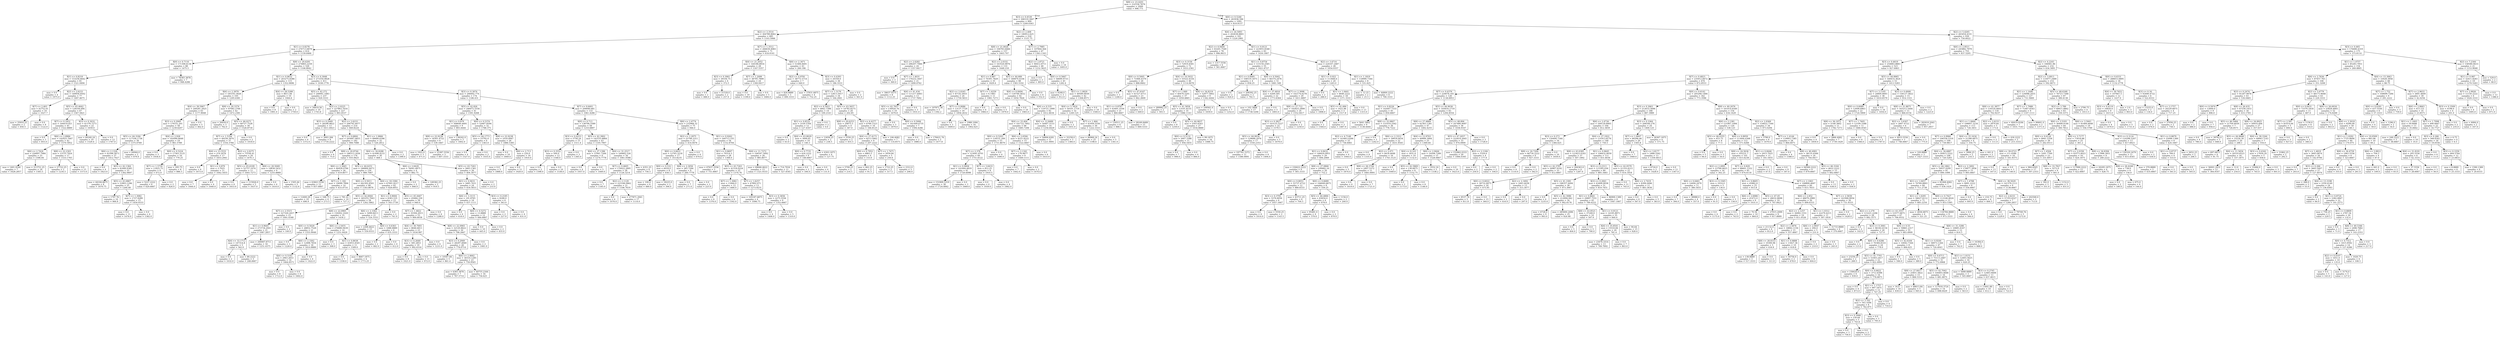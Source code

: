 digraph Tree {
node [shape=box] ;
0 [label="X[8] <= 23.4201\nmse = 332558.7876\nsamples = 2000\nvalue = 996.771"] ;
1 [label="X[3] <= 0.4539\nmse = 308319.3067\nsamples = 909\nvalue = 1209.0363"] ;
0 -> 1 [labeldistance=2.5, labelangle=45, headlabel="True"] ;
2 [label="X[2] <= 3.3514\nmse = 304789.8062\nsamples = 685\nvalue = 1103.5066"] ;
1 -> 2 ;
3 [label="X[1] <= 0.8278\nmse = 276713.6878\nsamples = 614\nvalue = 1159.6466"] ;
2 -> 3 ;
4 [label="X[0] <= 0.7116\nmse = 171308.6136\nsamples = 88\nvalue = 1475.5"] ;
3 -> 4 ;
5 [label="X[1] <= 0.8218\nmse = 153256.6642\nsamples = 81\nvalue = 1521.0494"] ;
4 -> 5 ;
6 [label="mse = 0.0\nsamples = 4\nvalue = 1975.0"] ;
5 -> 6 ;
7 [label="X[2] <= 2.6233\nmse = 149956.9502\nsamples = 77\nvalue = 1497.4675"] ;
5 -> 7 ;
8 [label="X[7] <= 2.403\nmse = 42752.01\nsamples = 10\nvalue = 1027.7"] ;
7 -> 8 ;
9 [label="mse = 35910.25\nsamples = 2\nvalue = 650.5"] ;
8 -> 9 ;
10 [label="mse = 0.0\nsamples = 8\nvalue = 1122.0"] ;
8 -> 10 ;
11 [label="X[5] <= 45.4642\nmse = 128104.094\nsamples = 67\nvalue = 1567.5821"] ;
7 -> 11 ;
12 [label="X[7] <= 0.1852\nmse = 164419.921\nsamples = 45\nvalue = 1522.8889"] ;
11 -> 12 ;
13 [label="mse = 0.0\nsamples = 3\nvalue = 855.0"] ;
12 -> 13 ;
14 [label="X[6] <= 2.8984\nmse = 142025.7647\nsamples = 42\nvalue = 1570.5952"] ;
12 -> 14 ;
15 [label="X[6] <= 2.7424\nmse = 226697.7984\nsamples = 25\nvalue = 1596.04"] ;
14 -> 15 ;
16 [label="mse = 1401.9184\nsamples = 7\nvalue = 1628.2857"] ;
15 -> 16 ;
17 [label="mse = 313751.25\nsamples = 18\nvalue = 1583.5"] ;
15 -> 17 ;
18 [label="X[8] <= 22.2303\nmse = 15155.7924\nsamples = 17\nvalue = 1533.1765"] ;
14 -> 18 ;
19 [label="mse = 27722.25\nsamples = 2\nvalue = 1234.5"] ;
18 -> 19 ;
20 [label="mse = 0.0\nsamples = 15\nvalue = 1573.0"] ;
18 -> 20 ;
21 [label="X[3] <= 0.3032\nmse = 41378.7273\nsamples = 22\nvalue = 1659.0"] ;
11 -> 21 ;
22 [label="mse = 60240.24\nsamples = 10\nvalue = 1529.4"] ;
21 -> 22 ;
23 [label="mse = 0.0\nsamples = 12\nvalue = 1767.0"] ;
21 -> 23 ;
24 [label="mse = 78383.3878\nsamples = 7\nvalue = 948.4286"] ;
4 -> 24 ;
25 [label="X[8] <= 20.6291\nmse = 274865.2259\nsamples = 526\nvalue = 1106.8042"] ;
3 -> 25 ;
26 [label="X[1] <= 0.9632\nmse = 203275.8386\nsamples = 115\nvalue = 1352.0696"] ;
25 -> 26 ;
27 [label="X[6] <= 2.3979\nmse = 185193.3928\nsamples = 105\nvalue = 1295.6381"] ;
26 -> 27 ;
28 [label="X[4] <= 39.5967\nmse = 209281.2925\nsamples = 63\nvalue = 1177.9048"] ;
27 -> 28 ;
29 [label="X[3] <= 0.2949\nmse = 179331.201\nsamples = 58\nvalue = 1239.6207"] ;
28 -> 29 ;
30 [label="X[5] <= 44.3184\nmse = 117104.1736\nsamples = 39\nvalue = 1375.0769"] ;
29 -> 30 ;
31 [label="X[6] <= 2.1326\nmse = 93398.5873\nsamples = 37\nvalue = 1412.7027"] ;
30 -> 31 ;
32 [label="mse = 0.0\nsamples = 4\nvalue = 1823.0"] ;
31 -> 32 ;
33 [label="X[5] <= 42.1364\nmse = 81840.9385\nsamples = 33\nvalue = 1362.9697"] ;
31 -> 33 ;
34 [label="mse = 44104.6875\nsamples = 8\nvalue = 1670.75"] ;
33 -> 34 ;
35 [label="X[5] <= 43.0867\nmse = 53903.1296\nsamples = 25\nvalue = 1264.48"] ;
33 -> 35 ;
36 [label="mse = 1797.76\nsamples = 10\nvalue = 984.8"] ;
35 -> 36 ;
37 [label="X[7] <= 1.3082\nmse = 1727.9289\nsamples = 15\nvalue = 1450.9333"] ;
35 -> 37 ;
38 [label="mse = 0.0\nsamples = 11\nvalue = 1476.0"] ;
37 -> 38 ;
39 [label="mse = 0.0\nsamples = 4\nvalue = 1382.0"] ;
37 -> 39 ;
40 [label="mse = 44944.0\nsamples = 2\nvalue = 679.0"] ;
30 -> 40 ;
41 [label="X[4] <= 2.928\nmse = 192090.6648\nsamples = 19\nvalue = 961.5789"] ;
29 -> 41 ;
42 [label="mse = 0.0\nsamples = 3\nvalue = 1934.0"] ;
41 -> 42 ;
43 [label="X[0] <= 0.5224\nmse = 17563.3125\nsamples = 16\nvalue = 779.25"] ;
41 -> 43 ;
44 [label="X[7] <= 1.5759\nmse = 11825.75\nsamples = 8\nvalue = 672.0"] ;
43 -> 44 ;
45 [label="mse = 5227.2222\nsamples = 6\nvalue = 620.6667"] ;
44 -> 45 ;
46 [label="mse = 0.0\nsamples = 2\nvalue = 826.0"] ;
44 -> 46 ;
47 [label="mse = 295.75\nsamples = 8\nvalue = 886.5"] ;
43 -> 47 ;
48 [label="mse = 0.0\nsamples = 5\nvalue = 462.0"] ;
28 -> 48 ;
49 [label="X[8] <= 20.3374\nmse = 97082.2766\nsamples = 42\nvalue = 1472.2381"] ;
27 -> 49 ;
50 [label="mse = 26450.0\nsamples = 3\nvalue = 762.0"] ;
49 -> 50 ;
51 [label="X[5] <= 46.0271\nmse = 60727.7528\nsamples = 39\nvalue = 1526.8718"] ;
49 -> 51 ;
52 [label="X[7] <= 1.5356\nmse = 49256.3974\nsamples = 37\nvalue = 1554.3784"] ;
51 -> 52 ;
53 [label="X[4] <= 23.5531\nmse = 214.2076\nsamples = 17\nvalue = 1653.2941"] ;
52 -> 53 ;
54 [label="mse = 0.0\nsamples = 6\nvalue = 1673.0"] ;
53 -> 54 ;
55 [label="X[1] <= 0.879\nmse = 3.7025\nsamples = 11\nvalue = 1642.5455"] ;
53 -> 55 ;
56 [label="mse = 0.0\nsamples = 7\nvalue = 1644.0"] ;
55 -> 56 ;
57 [label="mse = 0.0\nsamples = 4\nvalue = 1640.0"] ;
55 -> 57 ;
58 [label="X[2] <= 2.0275\nmse = 75556.41\nsamples = 20\nvalue = 1470.3"] ;
52 -> 58 ;
59 [label="X[5] <= 45.6109\nmse = 52757.1074\nsamples = 11\nvalue = 1645.7273"] ;
58 -> 59 ;
60 [label="mse = 0.0\nsamples = 6\nvalue = 1653.0"] ;
59 -> 60 ;
61 [label="mse = 115926.0\nsamples = 5\nvalue = 1637.0"] ;
59 -> 61 ;
62 [label="X[8] <= 20.5049\nmse = 19836.5432\nsamples = 9\nvalue = 1255.8889"] ;
58 -> 62 ;
63 [label="mse = 0.0\nsamples = 4\nvalue = 1410.0"] ;
62 -> 63 ;
64 [label="mse = 1505.44\nsamples = 5\nvalue = 1132.6"] ;
62 -> 64 ;
65 [label="mse = 0.0\nsamples = 2\nvalue = 1018.0"] ;
51 -> 65 ;
66 [label="X[4] <= 28.5288\nmse = 8611.84\nsamples = 10\nvalue = 1944.6"] ;
26 -> 66 ;
67 [label="mse = 0.0\nsamples = 8\nvalue = 1991.0"] ;
66 -> 67 ;
68 [label="mse = 0.0\nsamples = 2\nvalue = 1759.0"] ;
66 -> 68 ;
69 [label="X[3] <= 0.3048\nmse = 273354.9928\nsamples = 411\nvalue = 1038.1776"] ;
25 -> 69 ;
70 [label="X[5] <= 42.272\nmse = 248941.1083\nsamples = 237\nvalue = 929.3333"] ;
69 -> 70 ;
71 [label="mse = 34819.56\nsamples = 10\nvalue = 1743.8"] ;
70 -> 71 ;
72 [label="X[2] <= 2.0225\nmse = 227863.7016\nsamples = 227\nvalue = 893.4537"] ;
70 -> 72 ;
73 [label="X[3] <= 0.2949\nmse = 28298.9822\nsamples = 13\nvalue = 1611.6923"] ;
72 -> 73 ;
74 [label="mse = 0.0\nsamples = 4\nvalue = 1372.0"] ;
73 -> 74 ;
75 [label="mse = 3993.284\nsamples = 9\nvalue = 1718.2222"] ;
73 -> 75 ;
76 [label="X[2] <= 2.6233\nmse = 206745.4077\nsamples = 214\nvalue = 849.8224"] ;
72 -> 76 ;
77 [label="X[7] <= 0.6804\nmse = 205687.0855\nsamples = 182\nvalue = 906.7088"] ;
76 -> 77 ;
78 [label="mse = 0.0\nsamples = 6\nvalue = 75.0"] ;
77 -> 78 ;
79 [label="X[8] <= 20.8744\nmse = 188313.1836\nsamples = 176\nvalue = 935.0625"] ;
77 -> 79 ;
80 [label="X[6] <= 2.3065\nmse = 80428.0784\nsamples = 26\nvalue = 619.8077"] ;
79 -> 80 ;
81 [label="mse = 63843.5556\nsamples = 12\nvalue = 837.6667"] ;
80 -> 81 ;
82 [label="X[7] <= 1.182\nmse = 19090.7806\nsamples = 14\nvalue = 433.0714"] ;
80 -> 82 ;
83 [label="mse = 12400.29\nsamples = 10\nvalue = 496.9"] ;
82 -> 83 ;
84 [label="mse = 168.75\nsamples = 4\nvalue = 273.5"] ;
82 -> 84 ;
85 [label="X[5] <= 44.6251\nmse = 186800.4473\nsamples = 150\nvalue = 989.7067"] ;
79 -> 85 ;
86 [label="X[0] <= 0.5011\nmse = 262302.8501\nsamples = 68\nvalue = 1183.8676"] ;
85 -> 86 ;
87 [label="mse = 781.41\nsamples = 10\nvalue = 727.3"] ;
86 -> 87 ;
88 [label="X[5] <= 42.6944\nmse = 265255.7943\nsamples = 58\nvalue = 1262.5862"] ;
86 -> 88 ;
89 [label="X[7] <= 2.5515\nmse = 327320.2457\nsamples = 23\nvalue = 1001.4348"] ;
88 -> 89 ;
90 [label="X[1] <= 0.9645\nmse = 273734.2041\nsamples = 21\nvalue = 1087.2857"] ;
89 -> 90 ;
91 [label="X[4] <= 33.1713\nmse = 147314.8\nsamples = 5\nvalue = 562.0"] ;
90 -> 91 ;
92 [label="mse = 0.0\nsamples = 2\nvalue = 1032.0"] ;
91 -> 92 ;
93 [label="mse = 80.2222\nsamples = 3\nvalue = 248.6667"] ;
91 -> 93 ;
94 [label="mse = 200067.8711\nsamples = 16\nvalue = 1251.4375"] ;
90 -> 94 ;
95 [label="mse = 0.0\nsamples = 2\nvalue = 100.0"] ;
89 -> 95 ;
96 [label="X[8] <= 22.0965\nmse = 150202.1029\nsamples = 35\nvalue = 1434.2"] ;
88 -> 96 ;
97 [label="X[0] <= 0.5029\nmse = 28852.7528\nsamples = 21\nvalue = 1555.9048"] ;
96 -> 97 ;
98 [label="mse = 0.0\nsamples = 3\nvalue = 1226.0"] ;
97 -> 98 ;
99 [label="X[6] <= 2.3362\nmse = 12498.7654\nsamples = 18\nvalue = 1610.8889"] ;
97 -> 99 ;
100 [label="X[0] <= 0.5183\nmse = 2963.2653\nsamples = 14\nvalue = 1664.8571"] ;
99 -> 100 ;
101 [label="mse = 0.0\nsamples = 8\nvalue = 1712.0"] ;
100 -> 101 ;
102 [label="mse = 0.0\nsamples = 6\nvalue = 1602.0"] ;
100 -> 102 ;
103 [label="mse = 0.0\nsamples = 4\nvalue = 1422.0"] ;
99 -> 103 ;
104 [label="X[6] <= 2.5455\nmse = 276680.9439\nsamples = 14\nvalue = 1251.6429"] ;
96 -> 104 ;
105 [label="mse = 0.0\nsamples = 3\nvalue = 308.0"] ;
104 -> 105 ;
106 [label="X[1] <= 0.8638\nmse = 43053.4545\nsamples = 11\nvalue = 1509.0"] ;
104 -> 106 ;
107 [label="mse = 0.0\nsamples = 7\nvalue = 1358.0"] ;
106 -> 107 ;
108 [label="mse = 8667.1875\nsamples = 4\nvalue = 1773.25"] ;
106 -> 108 ;
109 [label="X[4] <= 18.3384\nmse = 67001.8217\nsamples = 82\nvalue = 828.6951"] ;
85 -> 109 ;
110 [label="X[1] <= 0.9004\nmse = 8383.535\nsamples = 23\nvalue = 543.1739"] ;
109 -> 110 ;
111 [label="X[6] <= 2.3362\nmse = 5099.8413\nsamples = 21\nvalue = 524.3333"] ;
110 -> 111 ;
112 [label="mse = 2268.4622\nsamples = 15\nvalue = 559.9333"] ;
111 -> 112 ;
113 [label="X[0] <= 0.6363\nmse = 1088.8889\nsamples = 6\nvalue = 435.3333"] ;
111 -> 113 ;
114 [label="mse = 0.0\nsamples = 2\nvalue = 482.0"] ;
113 -> 114 ;
115 [label="mse = 0.0\nsamples = 4\nvalue = 412.0"] ;
113 -> 115 ;
116 [label="mse = 0.0\nsamples = 2\nvalue = 741.0"] ;
110 -> 116 ;
117 [label="X[5] <= 45.4467\nmse = 45684.339\nsamples = 59\nvalue = 940.0"] ;
109 -> 117 ;
118 [label="X[7] <= 1.4822\nmse = 35594.2015\nsamples = 53\nvalue = 900.6038"] ;
117 -> 118 ;
119 [label="X[4] <= 30.7693\nmse = 8646.6011\nsamples = 23\nvalue = 1034.087"] ;
118 -> 119 ;
120 [label="X[3] <= 0.2649\nmse = 585.2853\nsamples = 19\nvalue = 992.6316"] ;
119 -> 120 ;
121 [label="mse = 0.0\nsamples = 8\nvalue = 1021.0"] ;
120 -> 121 ;
122 [label="mse = 0.0\nsamples = 11\nvalue = 972.0"] ;
120 -> 122 ;
123 [label="mse = 0.0\nsamples = 4\nvalue = 1231.0"] ;
119 -> 123 ;
124 [label="X[8] <= 22.0965\nmse = 32120.8622\nsamples = 30\nvalue = 798.2667"] ;
118 -> 124 ;
125 [label="X[3] <= 0.2949\nmse = 28297.4949\nsamples = 28\nvalue = 778.0714"] ;
124 -> 125 ;
126 [label="mse = 10567.84\nsamples = 5\nvalue = 861.4"] ;
125 -> 126 ;
127 [label="X[6] <= 2.4662\nmse = 30314.1285\nsamples = 23\nvalue = 759.9565"] ;
125 -> 127 ;
128 [label="mse = 6365.3878\nsamples = 7\nvalue = 767.5714"] ;
127 -> 128 ;
129 [label="mse = 40755.2344\nsamples = 16\nvalue = 756.625"] ;
127 -> 129 ;
130 [label="mse = 0.0\nsamples = 2\nvalue = 1081.0"] ;
124 -> 130 ;
131 [label="mse = 0.0\nsamples = 6\nvalue = 1288.0"] ;
117 -> 131 ;
132 [label="X[1] <= 1.0866\nmse = 89680.6396\nsamples = 32\nvalue = 526.2812"] ;
76 -> 132 ;
133 [label="X[4] <= 34.8288\nmse = 41498.4233\nsamples = 30\nvalue = 468.1"] ;
132 -> 133 ;
134 [label="X[6] <= 2.6429\nmse = 76041.6875\nsamples = 4\nvalue = 882.75"] ;
133 -> 134 ;
135 [label="mse = 0.0\nsamples = 2\nvalue = 846.0"] ;
134 -> 135 ;
136 [label="mse = 149382.25\nsamples = 2\nvalue = 919.5"] ;
134 -> 136 ;
137 [label="X[5] <= 43.7263\nmse = 5663.1361\nsamples = 26\nvalue = 404.3077"] ;
133 -> 137 ;
138 [label="X[1] <= 0.9431\nmse = 3485.7431\nsamples = 24\nvalue = 418.5833"] ;
137 -> 138 ;
139 [label="X[6] <= 3.3115\nmse = 191.8765\nsamples = 18\nvalue = 437.1111"] ;
138 -> 139 ;
140 [label="mse = 0.0\nsamples = 6\nvalue = 418.0"] ;
139 -> 140 ;
141 [label="X[0] <= 0.5272\nmse = 13.8889\nsamples = 12\nvalue = 446.6667"] ;
139 -> 141 ;
142 [label="mse = 0.0\nsamples = 10\nvalue = 445.0"] ;
141 -> 142 ;
143 [label="mse = 0.0\nsamples = 2\nvalue = 455.0"] ;
141 -> 143 ;
144 [label="X[3] <= 0.2185\nmse = 9248.0\nsamples = 6\nvalue = 363.0"] ;
138 -> 144 ;
145 [label="mse = 0.0\nsamples = 2\nvalue = 227.0"] ;
144 -> 145 ;
146 [label="mse = 0.0\nsamples = 4\nvalue = 431.0"] ;
144 -> 146 ;
147 [label="mse = 0.0\nsamples = 2\nvalue = 233.0"] ;
137 -> 147 ;
148 [label="mse = 0.0\nsamples = 2\nvalue = 1399.0"] ;
132 -> 148 ;
149 [label="X[3] <= 0.3074\nmse = 268492.774\nsamples = 174\nvalue = 1186.431"] ;
69 -> 149 ;
150 [label="X[5] <= 42.826\nmse = 246072.5556\nsamples = 41\nvalue = 1591.9268"] ;
149 -> 150 ;
151 [label="X[1] <= 0.879\nmse = 308640.4691\nsamples = 9\nvalue = 893.4444"] ;
150 -> 151 ;
152 [label="X[8] <= 22.9238\nmse = 18301.4722\nsamples = 6\nvalue = 539.1667"] ;
151 -> 152 ;
153 [label="mse = 1922.0\nsamples = 3\nvalue = 471.0"] ;
152 -> 153 ;
154 [label="mse = 25387.5556\nsamples = 3\nvalue = 607.3333"] ;
152 -> 154 ;
155 [label="mse = 136242.0\nsamples = 3\nvalue = 1602.0"] ;
151 -> 155 ;
156 [label="X[0] <= 0.5374\nmse = 52667.8594\nsamples = 32\nvalue = 1788.375"] ;
150 -> 156 ;
157 [label="X[5] <= 44.1773\nmse = 53792.0\nsamples = 6\nvalue = 1363.0"] ;
156 -> 157 ;
158 [label="mse = 0.0\nsamples = 4\nvalue = 1527.0"] ;
157 -> 158 ;
159 [label="mse = 0.0\nsamples = 2\nvalue = 1035.0"] ;
157 -> 159 ;
160 [label="X[8] <= 22.9238\nmse = 1016.0947\nsamples = 26\nvalue = 1886.5385"] ;
156 -> 160 ;
161 [label="mse = 0.0\nsamples = 10\nvalue = 1849.0"] ;
160 -> 161 ;
162 [label="X[6] <= 2.713\nmse = 220.0\nsamples = 16\nvalue = 1910.0"] ;
160 -> 162 ;
163 [label="mse = 0.0\nsamples = 5\nvalue = 1888.0"] ;
162 -> 163 ;
164 [label="mse = 0.0\nsamples = 11\nvalue = 1920.0"] ;
162 -> 164 ;
165 [label="X[7] <= 0.6401\nmse = 209090.681\nsamples = 133\nvalue = 1061.4286"] ;
149 -> 165 ;
166 [label="X[0] <= 0.713\nmse = 138706.5589\nsamples = 58\nvalue = 1210.6897"] ;
165 -> 166 ;
167 [label="X[3] <= 0.4253\nmse = 5758.24\nsamples = 15\nvalue = 1511.4"] ;
166 -> 167 ;
168 [label="X[3] <= 0.3552\nmse = 500.0\nsamples = 12\nvalue = 1548.0"] ;
167 -> 168 ;
169 [label="mse = 0.0\nsamples = 2\nvalue = 1598.0"] ;
168 -> 169 ;
170 [label="mse = 0.0\nsamples = 10\nvalue = 1538.0"] ;
168 -> 170 ;
171 [label="mse = 0.0\nsamples = 3\nvalue = 1365.0"] ;
167 -> 171 ;
172 [label="X[5] <= 42.3902\nmse = 142535.8864\nsamples = 43\nvalue = 1105.7907"] ;
166 -> 172 ;
173 [label="X[4] <= 27.1396\nmse = 37941.7284\nsamples = 9\nvalue = 1274.7778"] ;
172 -> 173 ;
174 [label="mse = 0.0\nsamples = 4\nvalue = 1057.0"] ;
173 -> 174 ;
175 [label="mse = 0.0\nsamples = 5\nvalue = 1449.0"] ;
173 -> 175 ;
176 [label="X[4] <= 31.2517\nmse = 160662.526\nsamples = 34\nvalue = 1061.0588"] ;
172 -> 176 ;
177 [label="X[7] <= 0.4605\nmse = 170022.2895\nsamples = 28\nvalue = 1126.3214"] ;
176 -> 177 ;
178 [label="mse = 0.0\nsamples = 7\nvalue = 1185.0"] ;
177 -> 178 ;
179 [label="X[2] <= 2.1129\nmse = 225166.0862\nsamples = 21\nvalue = 1106.7619"] ;
177 -> 179 ;
180 [label="mse = 0.0\nsamples = 4\nvalue = 1076.0"] ;
179 -> 180 ;
181 [label="mse = 277871.2941\nsamples = 17\nvalue = 1114.0"] ;
179 -> 181 ;
182 [label="mse = 4351.25\nsamples = 6\nvalue = 756.5"] ;
176 -> 182 ;
183 [label="X[6] <= 2.4774\nmse = 232968.32\nsamples = 75\nvalue = 946.0"] ;
165 -> 183 ;
184 [label="X[2] <= 2.2975\nmse = 25748.3311\nsamples = 21\nvalue = 414.0476"] ;
183 -> 184 ;
185 [label="X[0] <= 0.6651\nmse = 12765.3218\nsamples = 17\nvalue = 353.8235"] ;
184 -> 185 ;
186 [label="X[0] <= 0.532\nmse = 6018.0\nsamples = 8\nvalue = 458.5"] ;
185 -> 186 ;
187 [label="mse = 100.0\nsamples = 6\nvalue = 480.0"] ;
186 -> 187 ;
188 [label="mse = 18225.0\nsamples = 2\nvalue = 394.0"] ;
186 -> 188 ;
189 [label="X[6] <= 2.3056\nmse = 365.7284\nsamples = 9\nvalue = 260.7778"] ;
185 -> 189 ;
190 [label="mse = 0.0\nsamples = 7\nvalue = 271.0"] ;
189 -> 190 ;
191 [label="mse = 0.0\nsamples = 2\nvalue = 225.0"] ;
189 -> 191 ;
192 [label="mse = 0.0\nsamples = 4\nvalue = 670.0"] ;
184 -> 192 ;
193 [label="X[1] <= 0.9262\nmse = 160713.335\nsamples = 54\nvalue = 1152.8704"] ;
183 -> 193 ;
194 [label="X[1] <= 0.8697\nmse = 79314.5\nsamples = 28\nvalue = 1308.0"] ;
193 -> 194 ;
195 [label="mse = 47637.5556\nsamples = 3\nvalue = 751.6667"] ;
194 -> 195 ;
196 [label="X[5] <= 43.7263\nmse = 41518.0224\nsamples = 25\nvalue = 1374.76"] ;
194 -> 196 ;
197 [label="X[7] <= 1.3082\nmse = 11664.0\nsamples = 12\nvalue = 1484.0"] ;
196 -> 197 ;
198 [label="mse = 0.0\nsamples = 6\nvalue = 1376.0"] ;
197 -> 198 ;
199 [label="mse = 0.0\nsamples = 6\nvalue = 1592.0"] ;
197 -> 199 ;
200 [label="X[7] <= 1.6257\nmse = 47892.071\nsamples = 13\nvalue = 1273.9231"] ;
196 -> 200 ;
201 [label="mse = 105187.6875\nsamples = 4\nvalue = 1096.75"] ;
200 -> 201 ;
202 [label="X[3] <= 0.3656\nmse = 2275.5556\nsamples = 9\nvalue = 1352.6667"] ;
200 -> 202 ;
203 [label="mse = 0.0\nsamples = 4\nvalue = 1406.0"] ;
202 -> 203 ;
204 [label="mse = 0.0\nsamples = 5\nvalue = 1310.0"] ;
202 -> 204 ;
205 [label="X[4] <= 11.7272\nmse = 194547.3092\nsamples = 26\nvalue = 985.8077"] ;
193 -> 205 ;
206 [label="mse = 69646.4622\nsamples = 15\nvalue = 1321.9333"] ;
205 -> 206 ;
207 [label="mse = 714.7934\nsamples = 11\nvalue = 527.4545"] ;
205 -> 207 ;
208 [label="X[7] <= 1.3512\nmse = 284630.4083\nsamples = 71\nvalue = 618.0141"] ;
2 -> 208 ;
209 [label="X[4] <= 21.2052\nmse = 144186.8916\nsamples = 28\nvalue = 1167.5357"] ;
208 -> 209 ;
210 [label="X[3] <= 0.3061\nmse = 39104.75\nsamples = 4\nvalue = 372.5"] ;
209 -> 210 ;
211 [label="mse = 0.0\nsamples = 2\nvalue = 488.0"] ;
210 -> 211 ;
212 [label="mse = 51529.0\nsamples = 2\nvalue = 257.0"] ;
210 -> 212 ;
213 [label="X[7] <= 1.2099\nmse = 38795.7899\nsamples = 24\nvalue = 1300.0417"] ;
209 -> 213 ;
214 [label="mse = 0.0\nsamples = 19\nvalue = 1199.0"] ;
213 -> 214 ;
215 [label="mse = 0.0\nsamples = 5\nvalue = 1684.0"] ;
213 -> 215 ;
216 [label="X[6] <= 2.3471\nmse = 51406.8491\nsamples = 43\nvalue = 260.186"] ;
208 -> 216 ;
217 [label="X[2] <= 4.9781\nmse = 38772.5714\nsamples = 7\nvalue = 640.0"] ;
216 -> 217 ;
218 [label="mse = 826.8889\nsamples = 3\nvalue = 490.3333"] ;
217 -> 218 ;
219 [label="mse = 37831.6875\nsamples = 4\nvalue = 752.25"] ;
217 -> 219 ;
220 [label="X[3] <= 0.4393\nmse = 20359.0\nsamples = 36\nvalue = 186.3333"] ;
216 -> 220 ;
221 [label="X[7] <= 1.5176\nmse = 12813.5017\nsamples = 34\nvalue = 164.2941"] ;
220 -> 221 ;
222 [label="X[2] <= 6.5921\nmse = 4842.7398\nsamples = 14\nvalue = 109.2143"] ;
221 -> 222 ;
223 [label="X[1] <= 0.8532\nmse = 3330.5764\nsamples = 12\nvalue = 127.4167"] ;
222 -> 223 ;
224 [label="mse = 0.0\nsamples = 2\nvalue = 63.0"] ;
223 -> 224 ;
225 [label="X[4] <= 43.8029\nmse = 3000.81\nsamples = 10\nvalue = 140.3"] ;
223 -> 225 ;
226 [label="X[0] <= 0.7735\nmse = 624.2222\nsamples = 6\nvalue = 148.6667"] ;
225 -> 226 ;
227 [label="mse = 0.0\nsamples = 2\nvalue = 184.0"] ;
226 -> 227 ;
228 [label="mse = 0.0\nsamples = 4\nvalue = 131.0"] ;
226 -> 228 ;
229 [label="mse = 6303.1875\nsamples = 4\nvalue = 127.75"] ;
225 -> 229 ;
230 [label="mse = 0.0\nsamples = 2\nvalue = 0.0"] ;
222 -> 230 ;
231 [label="X[5] <= 43.5657\nmse = 14782.8275\nsamples = 20\nvalue = 202.85"] ;
221 -> 231 ;
232 [label="X[8] <= 20.6253\nmse = 20875.5\nsamples = 4\nvalue = 347.0"] ;
231 -> 232 ;
233 [label="mse = 12656.25\nsamples = 2\nvalue = 238.5"] ;
232 -> 233 ;
234 [label="mse = 5550.25\nsamples = 2\nvalue = 455.5"] ;
232 -> 234 ;
235 [label="X[2] <= 6.4277\nmse = 6766.1523\nsamples = 16\nvalue = 166.8125"] ;
231 -> 235 ;
236 [label="X[4] <= 27.4173\nmse = 8213.5062\nsamples = 9\nvalue = 207.2222"] ;
235 -> 236 ;
237 [label="X[0] <= 0.7952\nmse = 6863.5\nsamples = 4\nvalue = 153.0"] ;
236 -> 237 ;
238 [label="mse = 5700.25\nsamples = 2\nvalue = 214.5"] ;
237 -> 238 ;
239 [label="mse = 462.25\nsamples = 2\nvalue = 91.5"] ;
237 -> 239 ;
240 [label="X[7] <= 1.7471\nmse = 5059.84\nsamples = 5\nvalue = 250.6"] ;
236 -> 240 ;
241 [label="mse = 1722.25\nsamples = 2\nvalue = 317.5"] ;
240 -> 241 ;
242 [label="mse = 2312.0\nsamples = 3\nvalue = 206.0"] ;
240 -> 242 ;
243 [label="mse = 106.4082\nsamples = 7\nvalue = 114.8571"] ;
235 -> 243 ;
244 [label="mse = 0.0\nsamples = 2\nvalue = 561.0"] ;
220 -> 244 ;
245 [label="X[2] <= 2.408\nmse = 180912.625\nsamples = 224\nvalue = 1531.75"] ;
1 -> 245 ;
246 [label="X[8] <= 21.0026\nmse = 194783.6466\nsamples = 157\nvalue = 1603.707"] ;
245 -> 246 ;
247 [label="X[2] <= 2.0282\nmse = 296207.7066\nsamples = 24\nvalue = 1357.0417"] ;
246 -> 247 ;
248 [label="mse = 0.0\nsamples = 3\nvalue = 360.0"] ;
247 -> 248 ;
249 [label="X[7] <= 1.4031\nmse = 176222.3447\nsamples = 21\nvalue = 1499.4762"] ;
247 -> 249 ;
250 [label="mse = 39637.9375\nsamples = 8\nvalue = 1112.25"] ;
249 -> 250 ;
251 [label="X[4] <= 41.434\nmse = 111217.4083\nsamples = 13\nvalue = 1737.7692"] ;
249 -> 251 ;
252 [label="X[5] <= 42.7657\nmse = 130020.76\nsamples = 10\nvalue = 1679.8"] ;
251 -> 252 ;
253 [label="mse = 0.0\nsamples = 3\nvalue = 1879.0"] ;
252 -> 253 ;
254 [label="X[0] <= 0.5006\nmse = 161449.6735\nsamples = 7\nvalue = 1594.4286"] ;
252 -> 254 ;
255 [label="mse = 0.0\nsamples = 2\nvalue = 1886.0"] ;
254 -> 255 ;
256 [label="mse = 178421.76\nsamples = 5\nvalue = 1477.8"] ;
254 -> 256 ;
257 [label="mse = 0.0\nsamples = 3\nvalue = 1931.0"] ;
251 -> 257 ;
258 [label="X[2] <= 2.0332\nmse = 163520.9976\nsamples = 133\nvalue = 1648.218"] ;
246 -> 258 ;
259 [label="X[1] <= 0.887\nmse = 70391.7829\nsamples = 35\nvalue = 1829.4"] ;
258 -> 259 ;
260 [label="X[2] <= 2.0245\nmse = 87142.4931\nsamples = 24\nvalue = 1759.5833"] ;
259 -> 260 ;
261 [label="mse = 197871.36\nsamples = 5\nvalue = 1392.2"] ;
260 -> 261 ;
262 [label="X[7] <= 0.9086\nmse = 13137.7729\nsamples = 19\nvalue = 1856.2632"] ;
260 -> 262 ;
263 [label="mse = 0.0\nsamples = 3\nvalue = 1609.0"] ;
262 -> 263 ;
264 [label="mse = 1988.1094\nsamples = 16\nvalue = 1902.625"] ;
262 -> 264 ;
265 [label="X[7] <= 1.6259\nmse = 6.1983\nsamples = 11\nvalue = 1981.7273"] ;
259 -> 265 ;
266 [label="mse = 0.0\nsamples = 6\nvalue = 1984.0"] ;
265 -> 266 ;
267 [label="mse = 0.0\nsamples = 5\nvalue = 1979.0"] ;
265 -> 267 ;
268 [label="X[5] <= 44.689\nmse = 180870.4336\nsamples = 98\nvalue = 1583.5102"] ;
258 -> 268 ;
269 [label="X[4] <= 6.8494\nmse = 118748.5832\nsamples = 92\nvalue = 1650.7826"] ;
268 -> 269 ;
270 [label="mse = 0.0\nsamples = 10\nvalue = 1965.0"] ;
269 -> 270 ;
271 [label="X[0] <= 0.535\nmse = 119721.1999\nsamples = 82\nvalue = 1612.4634"] ;
269 -> 271 ;
272 [label="X[4] <= 33.404\nmse = 101722.7602\nsamples = 68\nvalue = 1685.7206"] ;
271 -> 272 ;
273 [label="X[0] <= 0.5203\nmse = 118531.209\nsamples = 53\nvalue = 1731.8679"] ;
272 -> 273 ;
274 [label="X[7] <= 2.378\nmse = 123041.8701\nsamples = 49\nvalue = 1751.6122"] ;
273 -> 274 ;
275 [label="X[1] <= 0.9004\nmse = 141004.4819\nsamples = 41\nvalue = 1720.6098"] ;
274 -> 275 ;
276 [label="mse = 151909.5319\nsamples = 38\nvalue = 1724.6842"] ;
275 -> 276 ;
277 [label="mse = 0.0\nsamples = 3\nvalue = 1669.0"] ;
275 -> 277 ;
278 [label="X[7] <= 3.6433\nmse = 812.25\nsamples = 8\nvalue = 1910.5"] ;
274 -> 278 ;
279 [label="mse = 0.0\nsamples = 4\nvalue = 1939.0"] ;
278 -> 279 ;
280 [label="mse = 0.0\nsamples = 4\nvalue = 1882.0"] ;
278 -> 280 ;
281 [label="mse = 0.0\nsamples = 4\nvalue = 1490.0"] ;
273 -> 281 ;
282 [label="X[6] <= 2.6594\nmse = 8221.8222\nsamples = 15\nvalue = 1522.6667"] ;
272 -> 282 ;
283 [label="X[7] <= 2.1341\nmse = 176.9877\nsamples = 9\nvalue = 1449.1111"] ;
282 -> 283 ;
284 [label="mse = 0.0\nsamples = 7\nvalue = 1442.0"] ;
283 -> 284 ;
285 [label="mse = 0.0\nsamples = 2\nvalue = 1474.0"] ;
283 -> 285 ;
286 [label="mse = 0.0\nsamples = 6\nvalue = 1633.0"] ;
282 -> 286 ;
287 [label="X[4] <= 12.8489\nmse = 54467.5153\nsamples = 14\nvalue = 1256.6429"] ;
271 -> 287 ;
288 [label="mse = 54894.6281\nsamples = 11\nvalue = 1221.9091"] ;
287 -> 288 ;
289 [label="mse = 32258.0\nsamples = 3\nvalue = 1384.0"] ;
287 -> 289 ;
290 [label="mse = 0.0\nsamples = 6\nvalue = 552.0"] ;
268 -> 290 ;
291 [label="X[7] <= 2.7985\nmse = 107844.564\nsamples = 67\nvalue = 1363.1343"] ;
245 -> 291 ;
292 [label="X[2] <= 2.8721\nmse = 90412.8711\nsamples = 48\nvalue = 1232.5625"] ;
291 -> 292 ;
293 [label="mse = 0.0\nsamples = 3\nvalue = 485.0"] ;
292 -> 293 ;
294 [label="X[0] <= 0.5667\nmse = 56699.9733\nsamples = 45\nvalue = 1282.4"] ;
292 -> 294 ;
295 [label="mse = 9248.0\nsamples = 3\nvalue = 912.0"] ;
294 -> 295 ;
296 [label="X[1] <= 1.0829\nmse = 49589.6939\nsamples = 42\nvalue = 1308.8571"] ;
294 -> 296 ;
297 [label="X[4] <= 5.7824\nmse = 50101.1719\nsamples = 32\nvalue = 1249.125"] ;
296 -> 297 ;
298 [label="mse = 0.0\nsamples = 2\nvalue = 1651.0"] ;
297 -> 298 ;
299 [label="X[7] <= 1.464\nmse = 41956.5556\nsamples = 30\nvalue = 1222.3333"] ;
297 -> 299 ;
300 [label="mse = 46968.24\nsamples = 25\nvalue = 1198.6"] ;
299 -> 300 ;
301 [label="mse = 0.0\nsamples = 5\nvalue = 1341.0"] ;
299 -> 301 ;
302 [label="mse = 0.0\nsamples = 10\nvalue = 1500.0"] ;
296 -> 302 ;
303 [label="mse = 0.0\nsamples = 19\nvalue = 1693.0"] ;
291 -> 303 ;
304 [label="X[0] <= 0.5246\nmse = 283936.596\nsamples = 1091\nvalue = 819.9157"] ;
0 -> 304 [labeldistance=2.5, labelangle=-45, headlabel="False"] ;
305 [label="X[4] <= 24.5093\nmse = 202638.8801\nsamples = 161\nvalue = 1220.2981"] ;
304 -> 305 ;
306 [label="X[2] <= 6.9404\nmse = 83201.7549\nsamples = 78\nvalue = 996.9615"] ;
305 -> 306 ;
307 [label="X[3] <= 0.3156\nmse = 72919.4581\nsamples = 72\nvalue = 1033.2361"] ;
306 -> 307 ;
308 [label="X[0] <= 0.5005\nmse = 71066.4379\nsamples = 26\nvalue = 888.8462"] ;
307 -> 308 ;
309 [label="mse = 0.0\nsamples = 3\nvalue = 1246.0"] ;
308 -> 309 ;
310 [label="X[5] <= 47.6167\nmse = 61527.6711\nsamples = 23\nvalue = 842.2609"] ;
308 -> 310 ;
311 [label="X[1] <= 0.8767\nmse = 63491.5556\nsamples = 21\nvalue = 860.6667"] ;
310 -> 311 ;
312 [label="mse = 150511.25\nsamples = 6\nvalue = 888.5"] ;
311 -> 312 ;
313 [label="mse = 28249.8489\nsamples = 15\nvalue = 849.5333"] ;
311 -> 313 ;
314 [label="mse = 0.0\nsamples = 2\nvalue = 649.0"] ;
310 -> 314 ;
315 [label="X[4] <= 10.5032\nmse = 55522.4334\nsamples = 46\nvalue = 1114.8478"] ;
307 -> 315 ;
316 [label="X[7] <= 1.849\nmse = 40476.5201\nsamples = 37\nvalue = 1059.4865"] ;
315 -> 316 ;
317 [label="mse = 289982.25\nsamples = 2\nvalue = 593.5"] ;
316 -> 317 ;
318 [label="X[5] <= 41.5858\nmse = 13101.8155\nsamples = 35\nvalue = 1086.1143"] ;
316 -> 318 ;
319 [label="mse = 0.0\nsamples = 8\nvalue = 1259.0"] ;
318 -> 319 ;
320 [label="X[5] <= 44.9837\nmse = 5503.6543\nsamples = 27\nvalue = 1034.8889"] ;
318 -> 320 ;
321 [label="X[0] <= 0.5132\nmse = 3007.3388\nsamples = 11\nvalue = 956.5455"] ;
320 -> 321 ;
322 [label="mse = 0.0\nsamples = 7\nvalue = 998.0"] ;
321 -> 322 ;
323 [label="mse = 0.0\nsamples = 4\nvalue = 884.0"] ;
321 -> 323 ;
324 [label="mse = 99.1875\nsamples = 16\nvalue = 1088.75"] ;
320 -> 324 ;
325 [label="X[8] <= 34.8219\nmse = 52977.5802\nsamples = 9\nvalue = 1342.4444"] ;
315 -> 325 ;
326 [label="mse = 109561.0\nsamples = 2\nvalue = 1659.0"] ;
325 -> 326 ;
327 [label="mse = 0.0\nsamples = 7\nvalue = 1252.0"] ;
325 -> 327 ;
328 [label="mse = 1317.5556\nsamples = 6\nvalue = 561.6667"] ;
306 -> 328 ;
329 [label="X[1] <= 0.9121\nmse = 223955.8348\nsamples = 83\nvalue = 1430.1807"] ;
305 -> 329 ;
330 [label="X[1] <= 0.8754\nmse = 115150.2565\nsamples = 55\nvalue = 1621.6727"] ;
329 -> 330 ;
331 [label="X[1] <= 0.8485\nmse = 108519.1875\nsamples = 4\nvalue = 858.25"] ;
330 -> 331 ;
332 [label="mse = 0.0\nsamples = 2\nvalue = 924.0"] ;
331 -> 332 ;
333 [label="mse = 208392.25\nsamples = 2\nvalue = 792.5"] ;
331 -> 333 ;
334 [label="X[0] <= 0.5042\nmse = 66374.2476\nsamples = 51\nvalue = 1681.549"] ;
330 -> 334 ;
335 [label="X[4] <= 37.4816\nmse = 4269.595\nsamples = 22\nvalue = 1773.6364"] ;
334 -> 335 ;
336 [label="mse = 102.3668\nsamples = 17\nvalue = 1738.5294"] ;
335 -> 336 ;
337 [label="mse = 0.0\nsamples = 5\nvalue = 1893.0"] ;
335 -> 337 ;
338 [label="X[7] <= 2.3098\nmse = 102174.6278\nsamples = 29\nvalue = 1611.6897"] ;
334 -> 338 ;
339 [label="X[8] <= 27.712\nmse = 102825.2899\nsamples = 24\nvalue = 1552.0417"] ;
338 -> 339 ;
340 [label="X[3] <= 0.3827\nmse = 103125.5227\nsamples = 22\nvalue = 1579.5"] ;
339 -> 340 ;
341 [label="X[5] <= 44.9934\nmse = 129688.2976\nsamples = 17\nvalue = 1550.2353"] ;
340 -> 341 ;
342 [label="mse = 197761.5372\nsamples = 11\nvalue = 1580.9091"] ;
341 -> 342 ;
343 [label="mse = 0.0\nsamples = 6\nvalue = 1494.0"] ;
341 -> 343 ;
344 [label="mse = 0.0\nsamples = 5\nvalue = 1679.0"] ;
340 -> 344 ;
345 [label="mse = 0.0\nsamples = 2\nvalue = 1250.0"] ;
339 -> 345 ;
346 [label="mse = 0.0\nsamples = 5\nvalue = 1898.0"] ;
338 -> 346 ;
347 [label="X[2] <= 3.4714\nmse = 224167.2487\nsamples = 28\nvalue = 1054.0357"] ;
329 -> 347 ;
348 [label="X[1] <= 0.922\nmse = 113406.6\nsamples = 20\nvalue = 1263.0"] ;
347 -> 348 ;
349 [label="mse = 0.0\nsamples = 2\nvalue = 288.0"] ;
348 -> 349 ;
350 [label="X[1] <= 1.0441\nmse = 8646.2222\nsamples = 18\nvalue = 1371.3333"] ;
348 -> 350 ;
351 [label="X[5] <= 41.684\nmse = 1422.96\nsamples = 5\nvalue = 1517.8"] ;
350 -> 351 ;
352 [label="mse = 0.0\nsamples = 2\nvalue = 1564.0"] ;
351 -> 352 ;
353 [label="mse = 0.0\nsamples = 3\nvalue = 1487.0"] ;
351 -> 353 ;
354 [label="mse = 0.0\nsamples = 13\nvalue = 1315.0"] ;
350 -> 354 ;
355 [label="X[1] <= 1.1819\nmse = 118990.7344\nsamples = 8\nvalue = 531.625"] ;
347 -> 355 ;
356 [label="mse = 12.25\nsamples = 2\nvalue = 25.5"] ;
355 -> 356 ;
357 [label="mse = 44800.2222\nsamples = 6\nvalue = 700.3333"] ;
355 -> 357 ;
358 [label="X[2] <= 5.4265\nmse = 265454.4331\nsamples = 930\nvalue = 750.6022"] ;
304 -> 358 ;
359 [label="X[6] <= 2.9511\nmse = 245882.7979\nsamples = 755\nvalue = 837.5205"] ;
358 -> 359 ;
360 [label="X[3] <= 0.4619\nmse = 254883.8883\nsamples = 523\nvalue = 927.6463"] ;
359 -> 360 ;
361 [label="X[7] <= 0.4823\nmse = 235912.8472\nsamples = 470\nvalue = 872.8553"] ;
360 -> 361 ;
362 [label="X[7] <= 0.4376\nmse = 220676.165\nsamples = 128\nvalue = 1138.6953"] ;
361 -> 362 ;
363 [label="X[1] <= 0.8226\nmse = 142647.7333\nsamples = 45\nvalue = 850.6667"] ;
362 -> 363 ;
364 [label="mse = 5641.5802\nsamples = 9\nvalue = 1138.4444"] ;
363 -> 364 ;
365 [label="X[8] <= 32.0807\nmse = 151019.2562\nsamples = 36\nvalue = 778.7222"] ;
363 -> 365 ;
366 [label="X[2] <= 4.7148\nmse = 143463.0266\nsamples = 33\nvalue = 736.6061"] ;
365 -> 366 ;
367 [label="X[1] <= 0.8432\nmse = 148420.0951\nsamples = 29\nvalue = 694.2069"] ;
366 -> 367 ;
368 [label="mse = 230422.2222\nsamples = 9\nvalue = 565.3333"] ;
367 -> 368 ;
369 [label="X[8] <= 27.0866\nmse = 100682.16\nsamples = 20\nvalue = 752.2"] ;
367 -> 369 ;
370 [label="X[0] <= 0.8053\nmse = 55737.4722\nsamples = 12\nvalue = 880.8333"] ;
369 -> 370 ;
371 [label="X[3] <= 0.3795\nmse = 5576.8056\nsamples = 6\nvalue = 1057.1667"] ;
370 -> 371 ;
372 [label="mse = 0.0\nsamples = 4\nvalue = 1014.0"] ;
371 -> 372 ;
373 [label="mse = 5550.25\nsamples = 2\nvalue = 1143.5"] ;
371 -> 373 ;
374 [label="mse = 43711.25\nsamples = 6\nvalue = 704.5"] ;
370 -> 374 ;
375 [label="X[0] <= 0.6689\nmse = 106049.6875\nsamples = 8\nvalue = 559.25"] ;
369 -> 375 ;
376 [label="X[5] <= 44.4884\nmse = 83654.0\nsamples = 6\nvalue = 679.0"] ;
375 -> 376 ;
377 [label="mse = 95481.0\nsamples = 4\nvalue = 579.0"] ;
376 -> 377 ;
378 [label="mse = 0.0\nsamples = 2\nvalue = 879.0"] ;
376 -> 378 ;
379 [label="mse = 1156.0\nsamples = 2\nvalue = 200.0"] ;
375 -> 379 ;
380 [label="mse = 0.0\nsamples = 4\nvalue = 1044.0"] ;
366 -> 380 ;
381 [label="mse = 0.0\nsamples = 3\nvalue = 1242.0"] ;
365 -> 381 ;
382 [label="X[5] <= 44.9036\nmse = 193616.1719\nsamples = 83\nvalue = 1294.8554"] ;
362 -> 382 ;
383 [label="X[8] <= 27.4869\nmse = 62363.1381\nsamples = 47\nvalue = 1492.4255"] ;
382 -> 383 ;
384 [label="X[6] <= 2.3312\nmse = 39918.0434\nsamples = 22\nvalue = 1631.9545"] ;
383 -> 384 ;
385 [label="mse = 0.0\nsamples = 6\nvalue = 1335.0"] ;
384 -> 385 ;
386 [label="X[2] <= 2.071\nmse = 9418.4648\nsamples = 16\nvalue = 1743.3125"] ;
384 -> 386 ;
387 [label="mse = 0.0\nsamples = 5\nvalue = 1874.0"] ;
386 -> 387 ;
388 [label="X[8] <= 26.3744\nmse = 2407.5372\nsamples = 11\nvalue = 1683.9091"] ;
386 -> 388 ;
389 [label="mse = 0.0\nsamples = 4\nvalue = 1619.0"] ;
388 -> 389 ;
390 [label="mse = 0.0\nsamples = 7\nvalue = 1721.0"] ;
388 -> 390 ;
391 [label="X[4] <= 12.9703\nmse = 49906.3904\nsamples = 25\nvalue = 1369.64"] ;
383 -> 391 ;
392 [label="X[4] <= 8.103\nmse = 1831.6\nsamples = 10\nvalue = 1132.0"] ;
391 -> 392 ;
393 [label="mse = 0.0\nsamples = 2\nvalue = 1049.0"] ;
392 -> 393 ;
394 [label="X[5] <= 42.5869\nmse = 136.6875\nsamples = 8\nvalue = 1152.75"] ;
392 -> 394 ;
395 [label="mse = 0.0\nsamples = 2\nvalue = 1173.0"] ;
394 -> 395 ;
396 [label="mse = 0.0\nsamples = 6\nvalue = 1146.0"] ;
394 -> 396 ;
397 [label="X[6] <= 2.9444\nmse = 19208.7289\nsamples = 15\nvalue = 1528.0667"] ;
391 -> 397 ;
398 [label="mse = 3552.16\nsamples = 5\nvalue = 1338.2"] ;
397 -> 398 ;
399 [label="mse = 0.0\nsamples = 10\nvalue = 1623.0"] ;
397 -> 399 ;
400 [label="X[5] <= 48.894\nmse = 247480.9097\nsamples = 36\nvalue = 1036.9167"] ;
382 -> 400 ;
401 [label="X[5] <= 47.2057\nmse = 222614.2645\nsamples = 33\nvalue = 974.0909"] ;
400 -> 401 ;
402 [label="mse = 152862.0333\nsamples = 29\nvalue = 1084.0345"] ;
401 -> 402 ;
403 [label="X[2] <= 2.1184\nmse = 5329.0\nsamples = 4\nvalue = 177.0"] ;
401 -> 403 ;
404 [label="mse = 0.0\nsamples = 2\nvalue = 250.0"] ;
403 -> 404 ;
405 [label="mse = 0.0\nsamples = 2\nvalue = 104.0"] ;
403 -> 405 ;
406 [label="mse = 0.0\nsamples = 3\nvalue = 1728.0"] ;
400 -> 406 ;
407 [label="X[0] <= 0.6142\nmse = 205266.1484\nsamples = 342\nvalue = 773.3596"] ;
361 -> 407 ;
408 [label="X[3] <= 0.3063\nmse = 212633.5696\nsamples = 188\nvalue = 887.3989"] ;
407 -> 408 ;
409 [label="X[6] <= 2.4734\nmse = 169129.8905\nsamples = 164\nvalue = 812.3659"] ;
408 -> 409 ;
410 [label="X[3] <= 0.273\nmse = 150494.7344\nsamples = 16\nvalue = 1384.625"] ;
409 -> 410 ;
411 [label="X[8] <= 24.7209\nmse = 66734.2222\nsamples = 6\nvalue = 927.3333"] ;
410 -> 411 ;
412 [label="mse = 0.0\nsamples = 4\nvalue = 1110.0"] ;
411 -> 412 ;
413 [label="mse = 0.0\nsamples = 2\nvalue = 562.0"] ;
411 -> 413 ;
414 [label="mse = 0.0\nsamples = 10\nvalue = 1659.0"] ;
410 -> 414 ;
415 [label="X[4] <= 27.1922\nmse = 131913.8176\nsamples = 148\nvalue = 750.5"] ;
409 -> 415 ;
416 [label="X[8] <= 43.0385\nmse = 123423.0183\nsamples = 37\nvalue = 507.1892"] ;
415 -> 416 ;
417 [label="X[5] <= 42.3787\nmse = 30967.9192\nsamples = 33\nvalue = 412.6667"] ;
416 -> 417 ;
418 [label="X[0] <= 0.6022\nmse = 39732.8475\nsamples = 20\nvalue = 475.95"] ;
417 -> 418 ;
419 [label="mse = 8537.76\nsamples = 5\nvalue = 811.8"] ;
418 -> 419 ;
420 [label="mse = 0.0\nsamples = 15\nvalue = 364.0"] ;
418 -> 420 ;
421 [label="X[2] <= 2.3492\nmse = 1843.4438\nsamples = 13\nvalue = 315.3077"] ;
417 -> 421 ;
422 [label="mse = 0.0\nsamples = 2\nvalue = 416.0"] ;
421 -> 422 ;
423 [label="mse = 0.0\nsamples = 11\nvalue = 297.0"] ;
421 -> 423 ;
424 [label="mse = 204363.0\nsamples = 4\nvalue = 1287.0"] ;
416 -> 424 ;
425 [label="X[1] <= 0.9645\nmse = 108432.9059\nsamples = 111\nvalue = 831.6036"] ;
415 -> 425 ;
426 [label="X[3] <= 0.2313\nmse = 115395.036\nsamples = 89\nvalue = 885.3483"] ;
425 -> 426 ;
427 [label="X[5] <= 41.3381\nmse = 198357.4494\nsamples = 38\nvalue = 973.3947"] ;
426 -> 427 ;
428 [label="mse = 0.0\nsamples = 4\nvalue = 1235.0"] ;
427 -> 428 ;
429 [label="X[5] <= 42.3086\nmse = 212694.942\nsamples = 34\nvalue = 942.6176"] ;
427 -> 429 ;
430 [label="mse = 6728.0\nsamples = 9\nvalue = 993.0"] ;
429 -> 430 ;
431 [label="mse = 285600.2496\nsamples = 25\nvalue = 924.48"] ;
429 -> 431 ;
432 [label="X[3] <= 0.2841\nmse = 43499.9938\nsamples = 51\nvalue = 819.7451"] ;
426 -> 432 ;
433 [label="X[1] <= 0.8641\nmse = 29897.7551\nsamples = 45\nvalue = 789.4222"] ;
432 -> 433 ;
434 [label="X[8] <= 43.8521\nmse = 37249.0\nsamples = 10\nvalue = 597.0"] ;
433 -> 434 ;
435 [label="mse = 0.0\nsamples = 5\nvalue = 404.0"] ;
434 -> 435 ;
436 [label="mse = 0.0\nsamples = 5\nvalue = 790.0"] ;
434 -> 436 ;
437 [label="X[1] <= 0.9121\nmse = 14195.8971\nsamples = 35\nvalue = 844.4"] ;
433 -> 437 ;
438 [label="X[4] <= 35.8541\nmse = 15510.84\nsamples = 20\nvalue = 781.4"] ;
437 -> 438 ;
439 [label="mse = 23476.3314\nsamples = 13\nvalue = 769.7692"] ;
438 -> 439 ;
440 [label="mse = 0.0\nsamples = 7\nvalue = 803.0"] ;
438 -> 440 ;
441 [label="mse = 94.64\nsamples = 15\nvalue = 928.4"] ;
437 -> 441 ;
442 [label="mse = 86900.1389\nsamples = 6\nvalue = 1047.1667"] ;
432 -> 442 ;
443 [label="X[5] <= 42.0579\nmse = 21310.4215\nsamples = 22\nvalue = 614.1818"] ;
425 -> 443 ;
444 [label="mse = 0.0\nsamples = 11\nvalue = 745.0"] ;
443 -> 444 ;
445 [label="X[6] <= 2.7419\nmse = 8394.0496\nsamples = 11\nvalue = 483.3636"] ;
443 -> 445 ;
446 [label="mse = 0.0\nsamples = 6\nvalue = 567.0"] ;
445 -> 446 ;
447 [label="mse = 0.0\nsamples = 5\nvalue = 383.0"] ;
445 -> 447 ;
448 [label="X[3] <= 0.3364\nmse = 208549.276\nsamples = 24\nvalue = 1400.125"] ;
408 -> 448 ;
449 [label="X[7] <= 1.8007\nmse = 80296.46\nsamples = 20\nvalue = 1565.8"] ;
448 -> 449 ;
450 [label="mse = 0.0\nsamples = 7\nvalue = 1949.0"] ;
449 -> 450 ;
451 [label="X[2] <= 3.8177\nmse = 1888.5562\nsamples = 13\nvalue = 1359.4615"] ;
449 -> 451 ;
452 [label="mse = 6724.0\nsamples = 2\nvalue = 1428.0"] ;
451 -> 452 ;
453 [label="mse = 0.0\nsamples = 11\nvalue = 1347.0"] ;
451 -> 453 ;
454 [label="mse = 26367.1875\nsamples = 4\nvalue = 571.75"] ;
448 -> 454 ;
455 [label="X[8] <= 40.2076\nmse = 161014.6549\nsamples = 154\nvalue = 634.1429"] ;
407 -> 455 ;
456 [label="X[6] <= 2.1381\nmse = 121067.1094\nsamples = 120\nvalue = 538.125"] ;
455 -> 456 ;
457 [label="X[5] <= 46.0355\nmse = 453.75\nsamples = 8\nvalue = 77.5"] ;
456 -> 457 ;
458 [label="mse = 0.0\nsamples = 5\nvalue = 94.0"] ;
457 -> 458 ;
459 [label="mse = 0.0\nsamples = 3\nvalue = 50.0"] ;
457 -> 459 ;
460 [label="X[0] <= 0.8959\nmse = 113444.4368\nsamples = 112\nvalue = 571.0268"] ;
456 -> 460 ;
461 [label="X[8] <= 24.5636\nmse = 105231.7\nsamples = 101\nvalue = 615.6238"] ;
460 -> 461 ;
462 [label="X[2] <= 2.4991\nmse = 23768.0625\nsamples = 16\nvalue = 302.25"] ;
461 -> 462 ;
463 [label="X[0] <= 0.6461\nmse = 14494.2479\nsamples = 11\nvalue = 380.5455"] ;
462 -> 463 ;
464 [label="mse = 0.0\nsamples = 7\nvalue = 394.0"] ;
463 -> 464 ;
465 [label="mse = 38988.0\nsamples = 4\nvalue = 357.0"] ;
463 -> 465 ;
466 [label="X[3] <= 0.3365\nmse = 1014.0\nsamples = 5\nvalue = 130.0"] ;
462 -> 466 ;
467 [label="mse = 0.0\nsamples = 2\nvalue = 91.0"] ;
466 -> 467 ;
468 [label="mse = 0.0\nsamples = 3\nvalue = 156.0"] ;
466 -> 468 ;
469 [label="X[7] <= 0.829\nmse = 98601.1552\nsamples = 85\nvalue = 674.6118"] ;
461 -> 469 ;
470 [label="X[1] <= 0.8605\nmse = 45882.8\nsamples = 25\nvalue = 815.8"] ;
469 -> 470 ;
471 [label="X[6] <= 2.6986\nmse = 41472.0\nsamples = 6\nvalue = 1031.0"] ;
470 -> 471 ;
472 [label="mse = 0.0\nsamples = 4\nvalue = 1175.0"] ;
471 -> 472 ;
473 [label="mse = 0.0\nsamples = 2\nvalue = 743.0"] ;
471 -> 473 ;
474 [label="X[5] <= 47.45\nmse = 28032.8698\nsamples = 19\nvalue = 747.8421"] ;
470 -> 474 ;
475 [label="mse = 70.56\nsamples = 10\nvalue = 864.8"] ;
474 -> 475 ;
476 [label="mse = 27015.2099\nsamples = 9\nvalue = 617.8889"] ;
474 -> 476 ;
477 [label="X[7] <= 2.1063\nmse = 108800.4697\nsamples = 60\nvalue = 615.7833"] ;
469 -> 477 ;
478 [label="X[6] <= 2.852\nmse = 48670.2989\nsamples = 30\nvalue = 499.6333"] ;
477 -> 478 ;
479 [label="X[2] <= 2.1257\nmse = 30092.1551\nsamples = 19\nvalue = 611.0526"] ;
478 -> 479 ;
480 [label="mse = 21132.0\nsamples = 4\nvalue = 812.0"] ;
479 -> 480 ;
481 [label="X[2] <= 2.5876\nmse = 18842.1156\nsamples = 15\nvalue = 557.4667"] ;
479 -> 481 ;
482 [label="X[8] <= 28.8333\nmse = 10300.96\nsamples = 5\nvalue = 434.8"] ;
481 -> 482 ;
483 [label="mse = 138.8889\nsamples = 3\nvalue = 517.3333"] ;
482 -> 483 ;
484 [label="mse = 0.0\nsamples = 2\nvalue = 311.0"] ;
482 -> 484 ;
485 [label="X[1] <= 0.9888\nmse = 11827.36\nsamples = 10\nvalue = 618.8"] ;
481 -> 485 ;
486 [label="mse = 54756.0\nsamples = 2\nvalue = 678.0"] ;
485 -> 486 ;
487 [label="mse = 0.0\nsamples = 8\nvalue = 604.0"] ;
485 -> 487 ;
488 [label="X[1] <= 1.0312\nmse = 22279.4215\nsamples = 11\nvalue = 307.1818"] ;
478 -> 488 ;
489 [label="X[6] <= 2.9047\nmse = 294.0\nsamples = 5\nvalue = 231.0"] ;
488 -> 489 ;
490 [label="mse = 0.0\nsamples = 2\nvalue = 210.0"] ;
489 -> 490 ;
491 [label="mse = 0.0\nsamples = 3\nvalue = 245.0"] ;
489 -> 491 ;
492 [label="mse = 31733.8889\nsamples = 6\nvalue = 370.6667"] ;
488 -> 492 ;
493 [label="X[7] <= 2.5839\nmse = 141948.9956\nsamples = 30\nvalue = 731.9333"] ;
477 -> 493 ;
494 [label="mse = 0.0\nsamples = 2\nvalue = 1426.0"] ;
493 -> 494 ;
495 [label="X[2] <= 2.279\nmse = 115221.2296\nsamples = 28\nvalue = 682.3571"] ;
493 -> 495 ;
496 [label="mse = 0.0\nsamples = 2\nvalue = 102.0"] ;
495 -> 496 ;
497 [label="X[3] <= 0.3061\nmse = 96182.6154\nsamples = 26\nvalue = 727.0"] ;
495 -> 497 ;
498 [label="mse = 0.0\nsamples = 2\nvalue = 115.0"] ;
497 -> 498 ;
499 [label="X[0] <= 0.6286\nmse = 70384.8333\nsamples = 24\nvalue = 778.0"] ;
497 -> 499 ;
500 [label="mse = 23256.25\nsamples = 2\nvalue = 289.5"] ;
499 -> 500 ;
501 [label="X[5] <= 41.7793\nmse = 51003.2417\nsamples = 22\nvalue = 822.4091"] ;
499 -> 501 ;
502 [label="mse = 158420.0\nsamples = 6\nvalue = 939.0"] ;
501 -> 502 ;
503 [label="X[0] <= 0.6622\nmse = 3712.8398\nsamples = 16\nvalue = 778.6875"] ;
501 -> 503 ;
504 [label="mse = 0.0\nsamples = 4\nvalue = 873.0"] ;
503 -> 504 ;
505 [label="X[1] <= 1.1757\nmse = 997.1875\nsamples = 12\nvalue = 747.25"] ;
503 -> 505 ;
506 [label="X[2] <= 3.702\nmse = 763.3594\nsamples = 8\nvalue = 762.875"] ;
505 -> 506 ;
507 [label="X[3] <= 0.3946\nmse = 230.64\nsamples = 5\nvalue = 743.6"] ;
506 -> 507 ;
508 [label="mse = 0.0\nsamples = 3\nvalue = 756.0"] ;
507 -> 508 ;
509 [label="mse = 0.0\nsamples = 2\nvalue = 725.0"] ;
507 -> 509 ;
510 [label="mse = 0.0\nsamples = 3\nvalue = 795.0"] ;
506 -> 510 ;
511 [label="mse = 0.0\nsamples = 4\nvalue = 716.0"] ;
505 -> 511 ;
512 [label="X[1] <= 0.8446\nmse = 2915.7025\nsamples = 11\nvalue = 161.5455"] ;
460 -> 512 ;
513 [label="mse = 0.0\nsamples = 2\nvalue = 47.0"] ;
512 -> 513 ;
514 [label="mse = 0.0\nsamples = 9\nvalue = 187.0"] ;
512 -> 514 ;
515 [label="X[2] <= 2.9369\nmse = 154622.7344\nsamples = 34\nvalue = 973.0294"] ;
455 -> 515 ;
516 [label="mse = 5780.0\nsamples = 6\nvalue = 1479.0"] ;
515 -> 516 ;
517 [label="X[7] <= 1.4144\nmse = 119903.7385\nsamples = 28\nvalue = 864.6071"] ;
515 -> 517 ;
518 [label="mse = 0.0\nsamples = 4\nvalue = 1588.0"] ;
517 -> 518 ;
519 [label="X[8] <= 40.4901\nmse = 38135.4566\nsamples = 24\nvalue = 744.0417"] ;
517 -> 519 ;
520 [label="mse = 64560.2222\nsamples = 9\nvalue = 879.6667"] ;
519 -> 520 ;
521 [label="X[5] <= 46.3164\nmse = 4622.2222\nsamples = 15\nvalue = 662.6667"] ;
519 -> 521 ;
522 [label="mse = 0.0\nsamples = 13\nvalue = 636.0"] ;
521 -> 522 ;
523 [label="mse = 0.0\nsamples = 2\nvalue = 836.0"] ;
521 -> 523 ;
524 [label="X[5] <= 44.8965\nmse = 160414.3624\nsamples = 53\nvalue = 1413.5283"] ;
360 -> 524 ;
525 [label="X[7] <= 3.1105\nmse = 24800.9093\nsamples = 38\nvalue = 1610.6579"] ;
524 -> 525 ;
526 [label="X[0] <= 0.6089\nmse = 12008.6963\nsamples = 22\nvalue = 1724.5909"] ;
525 -> 526 ;
527 [label="X[8] <= 36.1972\nmse = 5148.3802\nsamples = 11\nvalue = 1782.7273"] ;
526 -> 527 ;
528 [label="mse = 0.0\nsamples = 4\nvalue = 1859.0"] ;
527 -> 528 ;
529 [label="mse = 2866.4082\nsamples = 7\nvalue = 1739.1429"] ;
527 -> 529 ;
530 [label="X[7] <= 1.7405\nmse = 12109.3388\nsamples = 11\nvalue = 1666.4545"] ;
526 -> 530 ;
531 [label="mse = 0.0\nsamples = 6\nvalue = 1566.0"] ;
530 -> 531 ;
532 [label="mse = 0.0\nsamples = 5\nvalue = 1787.0"] ;
530 -> 532 ;
533 [label="mse = 0.0\nsamples = 16\nvalue = 1454.0"] ;
525 -> 533 ;
534 [label="X[3] <= 0.4908\nmse = 156127.5822\nsamples = 15\nvalue = 914.1333"] ;
524 -> 534 ;
535 [label="X[8] <= 31.8875\nmse = 163212.5444\nsamples = 13\nvalue = 866.6154"] ;
534 -> 535 ;
536 [label="X[2] <= 3.6307\nmse = 2667.4722\nsamples = 6\nvalue = 760.8333"] ;
535 -> 536 ;
537 [label="mse = 4933.5556\nsamples = 3\nvalue = 746.6667"] ;
536 -> 537 ;
538 [label="mse = 0.0\nsamples = 3\nvalue = 775.0"] ;
536 -> 538 ;
539 [label="mse = 283010.2041\nsamples = 7\nvalue = 957.2857"] ;
535 -> 539 ;
540 [label="mse = 0.0\nsamples = 2\nvalue = 1223.0"] ;
534 -> 540 ;
541 [label="X[2] <= 4.2243\nmse = 166001.96\nsamples = 232\nvalue = 634.3491"] ;
359 -> 541 ;
542 [label="X[2] <= 3.0913\nmse = 133077.2489\nsamples = 214\nvalue = 592.4673"] ;
541 -> 542 ;
543 [label="X[1] <= 1.1446\nmse = 124088.2455\nsamples = 127\nvalue = 731.5669"] ;
542 -> 543 ;
544 [label="X[8] <= 41.3877\nmse = 116524.4603\nsamples = 118\nvalue = 702.9237"] ;
543 -> 544 ;
545 [label="X[1] <= 1.0664\nmse = 108607.3234\nsamples = 113\nvalue = 726.3451"] ;
544 -> 545 ;
546 [label="X[7] <= 0.9966\nmse = 106558.5318\nsamples = 109\nvalue = 739.9817"] ;
545 -> 546 ;
547 [label="mse = 320.8889\nsamples = 3\nvalue = 1427.3333"] ;
546 -> 547 ;
548 [label="X[4] <= 34.6887\nmse = 95815.5322\nsamples = 106\nvalue = 720.5283"] ;
546 -> 548 ;
549 [label="X[5] <= 44.1862\nmse = 76937.0209\nsamples = 91\nvalue = 690.1099"] ;
548 -> 549 ;
550 [label="X[1] <= 1.0457\nmse = 70769.8893\nsamples = 84\nvalue = 711.2738"] ;
549 -> 550 ;
551 [label="X[1] <= 1.0295\nmse = 58627.6112\nsamples = 71\nvalue = 685.2254"] ;
550 -> 551 ;
552 [label="X[5] <= 43.3557\nmse = 53577.0875\nsamples = 67\nvalue = 706.9552"] ;
551 -> 552 ;
553 [label="X[0] <= 0.55\nmse = 59861.2317\nsamples = 55\nvalue = 683.4909"] ;
552 -> 553 ;
554 [label="X[5] <= 42.6164\nmse = 10042.7344\nsamples = 8\nvalue = 466.625"] ;
553 -> 554 ;
555 [label="mse = 0.0\nsamples = 3\nvalue = 596.0"] ;
554 -> 555 ;
556 [label="mse = 0.0\nsamples = 5\nvalue = 389.0"] ;
554 -> 556 ;
557 [label="X[1] <= 0.9244\nmse = 58973.1344\nsamples = 47\nvalue = 720.4043"] ;
553 -> 557 ;
558 [label="X[0] <= 0.6713\nmse = 75113.2487\nsamples = 31\nvalue = 772.0968"] ;
557 -> 558 ;
559 [label="X[8] <= 27.8417\nmse = 25851.5822\nsamples = 15\nvalue = 868.5333"] ;
558 -> 559 ;
560 [label="mse = 16.0\nsamples = 10\nvalue = 830.0"] ;
559 -> 560 ;
561 [label="mse = 68613.84\nsamples = 5\nvalue = 945.6"] ;
559 -> 561 ;
562 [label="X[5] <= 42.7042\nmse = 104403.4648\nsamples = 16\nvalue = 681.6875"] ;
558 -> 562 ;
563 [label="mse = 117018.3724\nsamples = 14\nvalue = 698.6429"] ;
562 -> 563 ;
564 [label="mse = 0.0\nsamples = 2\nvalue = 563.0"] ;
562 -> 564 ;
565 [label="X[1] <= 1.0151\nmse = 12493.5625\nsamples = 16\nvalue = 620.25"] ;
557 -> 565 ;
566 [label="mse = 5688.8889\nsamples = 3\nvalue = 545.6667"] ;
565 -> 566 ;
567 [label="X[3] <= 0.2745\nmse = 12483.9408\nsamples = 13\nvalue = 637.4615"] ;
565 -> 567 ;
568 [label="mse = 13441.89\nsamples = 10\nvalue = 612.1"] ;
567 -> 568 ;
569 [label="mse = 0.0\nsamples = 3\nvalue = 722.0"] ;
567 -> 569 ;
570 [label="X[8] <= 31.3288\nmse = 10685.4167\nsamples = 12\nvalue = 814.5"] ;
552 -> 570 ;
571 [label="mse = 0.0\nsamples = 7\nvalue = 762.0"] ;
570 -> 571 ;
572 [label="mse = 16384.0\nsamples = 5\nvalue = 888.0"] ;
570 -> 572 ;
573 [label="mse = 2836.6875\nsamples = 4\nvalue = 321.25"] ;
551 -> 573 ;
574 [label="X[0] <= 0.7427\nmse = 113140.4024\nsamples = 13\nvalue = 853.5385"] ;
550 -> 574 ;
575 [label="mse = 116784.8889\nsamples = 9\nvalue = 973.3333"] ;
574 -> 575 ;
576 [label="mse = 0.0\nsamples = 4\nvalue = 584.0"] ;
574 -> 576 ;
577 [label="mse = 81068.4082\nsamples = 7\nvalue = 436.1429"] ;
549 -> 577 ;
578 [label="X[2] <= 2.3492\nmse = 170677.3956\nsamples = 15\nvalue = 905.0667"] ;
548 -> 578 ;
579 [label="X[7] <= 1.4788\nmse = 9991.2222\nsamples = 6\nvalue = 554.6667"] ;
578 -> 579 ;
580 [label="mse = 0.0\nsamples = 2\nvalue = 695.0"] ;
579 -> 580 ;
581 [label="mse = 216.75\nsamples = 4\nvalue = 484.5"] ;
579 -> 581 ;
582 [label="X[4] <= 38.5029\nmse = 141379.1111\nsamples = 9\nvalue = 1138.6667"] ;
578 -> 582 ;
583 [label="X[2] <= 2.6233\nmse = 57355.6327\nsamples = 7\nvalue = 1260.2857"] ;
582 -> 583 ;
584 [label="mse = 0.0\nsamples = 2\nvalue = 1229.0"] ;
583 -> 584 ;
585 [label="mse = 79749.76\nsamples = 5\nvalue = 1272.8"] ;
583 -> 585 ;
586 [label="mse = 202500.0\nsamples = 2\nvalue = 713.0"] ;
582 -> 586 ;
587 [label="X[4] <= 35.1634\nmse = 21286.6875\nsamples = 4\nvalue = 354.75"] ;
545 -> 587 ;
588 [label="mse = 3906.25\nsamples = 2\nvalue = 216.5"] ;
587 -> 588 ;
589 [label="mse = 441.0\nsamples = 2\nvalue = 493.0"] ;
587 -> 589 ;
590 [label="X[2] <= 2.6233\nmse = 2870.64\nsamples = 5\nvalue = 173.6"] ;
544 -> 590 ;
591 [label="mse = 0.0\nsamples = 2\nvalue = 111.0"] ;
590 -> 591 ;
592 [label="mse = 430.2222\nsamples = 3\nvalue = 215.3333"] ;
590 -> 592 ;
593 [label="X[7] <= 1.7988\nmse = 71467.6543\nsamples = 9\nvalue = 1107.1111"] ;
543 -> 593 ;
594 [label="mse = 40419.9184\nsamples = 7\nvalue = 1031.7143"] ;
593 -> 594 ;
595 [label="mse = 90601.0\nsamples = 2\nvalue = 1371.0"] ;
593 -> 595 ;
596 [label="X[5] <= 48.6348\nmse = 76723.7368\nsamples = 87\nvalue = 389.4138"] ;
542 -> 596 ;
597 [label="X[2] <= 3.789\nmse = 60611.8862\nsamples = 83\nvalue = 359.3373"] ;
596 -> 597 ;
598 [label="X[6] <= 3.5193\nmse = 36468.0146\nsamples = 64\nvalue = 300.7812"] ;
597 -> 598 ;
599 [label="X[0] <= 0.6126\nmse = 8941.5358\nsamples = 39\nvalue = 262.0513"] ;
598 -> 599 ;
600 [label="X[8] <= 39.0723\nmse = 111.0586\nsamples = 16\nvalue = 161.9375"] ;
599 -> 600 ;
601 [label="mse = 0.0\nsamples = 13\nvalue = 167.0"] ;
600 -> 601 ;
602 [label="mse = 0.0\nsamples = 3\nvalue = 140.0"] ;
600 -> 602 ;
603 [label="X[7] <= 1.4504\nmse = 3261.7769\nsamples = 23\nvalue = 331.6957"] ;
599 -> 603 ;
604 [label="mse = 964.6505\nsamples = 17\nvalue = 307.2353"] ;
603 -> 604 ;
605 [label="X[8] <= 33.7827\nmse = 3272.0\nsamples = 6\nvalue = 401.0"] ;
603 -> 605 ;
606 [label="mse = 392.0\nsamples = 3\nvalue = 351.0"] ;
605 -> 606 ;
607 [label="mse = 1152.0\nsamples = 3\nvalue = 451.0"] ;
605 -> 607 ;
608 [label="X[6] <= 3.7177\nmse = 73418.88\nsamples = 25\nvalue = 361.2"] ;
598 -> 608 ;
609 [label="X[7] <= 2.0358\nmse = 93573.4023\nsamples = 16\nvalue = 424.1875"] ;
608 -> 609 ;
610 [label="mse = 117990.2222\nsamples = 12\nvalue = 422.6667"] ;
609 -> 610 ;
611 [label="mse = 20295.1875\nsamples = 4\nvalue = 428.75"] ;
609 -> 611 ;
612 [label="X[8] <= 34.8394\nmse = 17996.3951\nsamples = 9\nvalue = 249.2222"] ;
608 -> 612 ;
613 [label="X[8] <= 26.4248\nmse = 738.0\nsamples = 6\nvalue = 156.0"] ;
612 -> 613 ;
614 [label="mse = 0.0\nsamples = 2\nvalue = 180.0"] ;
613 -> 614 ;
615 [label="mse = 675.0\nsamples = 4\nvalue = 144.0"] ;
613 -> 615 ;
616 [label="mse = 370.8889\nsamples = 3\nvalue = 435.6667"] ;
612 -> 616 ;
617 [label="X[6] <= 3.5943\nmse = 91484.6648\nsamples = 19\nvalue = 556.5789"] ;
597 -> 617 ;
618 [label="X[3] <= 0.3116\nmse = 110298.5207\nsamples = 13\nvalue = 617.6923"] ;
617 -> 618 ;
619 [label="mse = 130320.2479\nsamples = 11\nvalue = 615.4545"] ;
618 -> 619 ;
620 [label="mse = 0.0\nsamples = 2\nvalue = 630.0"] ;
618 -> 620 ;
621 [label="X[1] <= 0.8879\nmse = 25096.1389\nsamples = 6\nvalue = 424.1667"] ;
617 -> 621 ;
622 [label="X[1] <= 0.8737\nmse = 784.0\nsamples = 4\nvalue = 533.0"] ;
621 -> 622 ;
623 [label="mse = 0.0\nsamples = 2\nvalue = 561.0"] ;
622 -> 623 ;
624 [label="mse = 0.0\nsamples = 2\nvalue = 505.0"] ;
622 -> 624 ;
625 [label="mse = 2652.25\nsamples = 2\nvalue = 206.5"] ;
621 -> 625 ;
626 [label="mse = 2790.75\nsamples = 4\nvalue = 1013.5"] ;
596 -> 626 ;
627 [label="X[0] <= 0.6331\nmse = 288653.0895\nsamples = 18\nvalue = 1132.2778"] ;
541 -> 627 ;
628 [label="X[4] <= 39.7652\nmse = 107667.5\nsamples = 12\nvalue = 1437.0"] ;
627 -> 628 ;
629 [label="X[3] <= 0.4119\nmse = 16820.0\nsamples = 9\nvalue = 1615.0"] ;
628 -> 629 ;
630 [label="mse = 0.0\nsamples = 4\nvalue = 1470.0"] ;
629 -> 630 ;
631 [label="mse = 0.0\nsamples = 5\nvalue = 1731.0"] ;
629 -> 631 ;
632 [label="mse = 2.0\nsamples = 3\nvalue = 903.0"] ;
628 -> 632 ;
633 [label="X[3] <= 0.34\nmse = 93490.4722\nsamples = 6\nvalue = 522.8333"] ;
627 -> 633 ;
634 [label="mse = 13225.0\nsamples = 2\nvalue = 134.0"] ;
633 -> 634 ;
635 [label="X[7] <= 3.1757\nmse = 20229.6875\nsamples = 4\nvalue = 717.25"] ;
633 -> 635 ;
636 [label="mse = 0.0\nsamples = 2\nvalue = 676.0"] ;
635 -> 636 ;
637 [label="mse = 37056.25\nsamples = 2\nvalue = 758.5"] ;
635 -> 637 ;
638 [label="X[3] <= 0.465\nmse = 176680.4319\nsamples = 175\nvalue = 375.6114"] ;
358 -> 638 ;
639 [label="X[1] <= 1.0757\nmse = 85283.7951\nsamples = 154\nvalue = 269.4805"] ;
638 -> 639 ;
640 [label="X[6] <= 2.7836\nmse = 87457.765\nsamples = 106\nvalue = 351.3208"] ;
639 -> 640 ;
641 [label="X[3] <= 0.2474\nmse = 91267.9978\nsamples = 43\nvalue = 530.0465"] ;
640 -> 641 ;
642 [label="X[0] <= 0.5974\nmse = 12600.0\nsamples = 9\nvalue = 896.0"] ;
641 -> 642 ;
643 [label="mse = 0.0\nsamples = 2\nvalue = 686.0"] ;
642 -> 643 ;
644 [label="mse = 0.0\nsamples = 7\nvalue = 956.0"] ;
642 -> 644 ;
645 [label="X[8] <= 26.435\nmse = 67258.1453\nsamples = 34\nvalue = 433.1765"] ;
641 -> 645 ;
646 [label="X[5] <= 46.5984\nmse = 21704.6939\nsamples = 7\nvalue = 726.8571"] ;
645 -> 646 ;
647 [label="mse = 0.0\nsamples = 4\nvalue = 786.0"] ;
646 -> 647 ;
648 [label="mse = 39762.0\nsamples = 3\nvalue = 648.0"] ;
646 -> 648 ;
649 [label="X[8] <= 34.8925\nmse = 50910.406\nsamples = 27\nvalue = 357.037"] ;
645 -> 649 ;
650 [label="X[5] <= 44.9608\nmse = 33226.39\nsamples = 20\nvalue = 288.1"] ;
649 -> 650 ;
651 [label="mse = 697.6875\nsamples = 4\nvalue = 91.75"] ;
650 -> 651 ;
652 [label="X[4] <= 11.5654\nmse = 29310.6523\nsamples = 16\nvalue = 337.1875"] ;
650 -> 652 ;
653 [label="mse = 36001.2431\nsamples = 12\nvalue = 364.9167"] ;
652 -> 653 ;
654 [label="mse = 12.0\nsamples = 4\nvalue = 254.0"] ;
652 -> 654 ;
655 [label="X[4] <= 39.3344\nmse = 49063.7143\nsamples = 7\nvalue = 554.0"] ;
649 -> 655 ;
656 [label="X[3] <= 0.4342\nmse = 17650.24\nsamples = 5\nvalue = 658.6"] ;
655 -> 656 ;
657 [label="mse = 31684.0\nsamples = 2\nvalue = 745.0"] ;
656 -> 657 ;
658 [label="mse = 0.0\nsamples = 3\nvalue = 601.0"] ;
656 -> 658 ;
659 [label="mse = 31862.25\nsamples = 2\nvalue = 292.5"] ;
655 -> 659 ;
660 [label="X[2] <= 5.6779\nmse = 48173.9048\nsamples = 63\nvalue = 229.3333"] ;
640 -> 660 ;
661 [label="X[0] <= 0.6431\nmse = 73370.1818\nsamples = 11\nvalue = 487.0"] ;
660 -> 661 ;
662 [label="X[7] <= 2.587\nmse = 81014.64\nsamples = 5\nvalue = 694.6"] ;
661 -> 662 ;
663 [label="mse = 0.0\nsamples = 3\nvalue = 927.0"] ;
662 -> 663 ;
664 [label="mse = 0.0\nsamples = 2\nvalue = 346.0"] ;
662 -> 664 ;
665 [label="mse = 1156.0\nsamples = 6\nvalue = 314.0"] ;
661 -> 665 ;
666 [label="X[8] <= 26.6934\nmse = 25828.4893\nsamples = 52\nvalue = 174.8269"] ;
660 -> 666 ;
667 [label="mse = 0.0\nsamples = 2\nvalue = 843.0"] ;
666 -> 667 ;
668 [label="X[6] <= 3.3018\nmse = 8289.09\nsamples = 50\nvalue = 148.1"] ;
666 -> 668 ;
669 [label="X[1] <= 1.0292\nmse = 7725.8694\nsamples = 40\nvalue = 170.075"] ;
668 -> 669 ;
670 [label="X[7] <= 1.4819\nmse = 3845.0874\nsamples = 34\nvalue = 142.9706"] ;
669 -> 670 ;
671 [label="mse = 0.0\nsamples = 7\nvalue = 203.0"] ;
670 -> 671 ;
672 [label="X[3] <= 0.266\nmse = 3665.5007\nsamples = 27\nvalue = 127.4074"] ;
670 -> 672 ;
673 [label="mse = 288.0\nsamples = 3\nvalue = 55.0"] ;
672 -> 673 ;
674 [label="X[4] <= 13.3198\nmse = 3350.4149\nsamples = 24\nvalue = 136.4583"] ;
672 -> 674 ;
675 [label="mse = 0.0\nsamples = 2\nvalue = 84.0"] ;
674 -> 675 ;
676 [label="X[1] <= 0.8724\nmse = 3382.0847\nsamples = 22\nvalue = 141.2273"] ;
674 -> 676 ;
677 [label="mse = 756.25\nsamples = 2\nvalue = 229.5"] ;
676 -> 677 ;
678 [label="X[1] <= 0.8809\nmse = 2787.54\nsamples = 20\nvalue = 132.4"] ;
676 -> 678 ;
679 [label="mse = 0.0\nsamples = 3\nvalue = 71.0"] ;
678 -> 679 ;
680 [label="X[8] <= 40.5346\nmse = 2496.7682\nsamples = 17\nvalue = 143.2353"] ;
678 -> 680 ;
681 [label="X[0] <= 0.7312\nmse = 1615.9592\nsamples = 14\nvalue = 127.4286"] ;
680 -> 681 ;
682 [label="X[2] <= 6.0107\nmse = 1651.0\nsamples = 10\nvalue = 135.0"] ;
681 -> 682 ;
683 [label="mse = 0.0\nsamples = 5\nvalue = 143.0"] ;
682 -> 683 ;
684 [label="mse = 3174.0\nsamples = 5\nvalue = 127.0"] ;
682 -> 684 ;
685 [label="mse = 1026.75\nsamples = 4\nvalue = 108.5"] ;
681 -> 685 ;
686 [label="mse = 0.0\nsamples = 3\nvalue = 217.0"] ;
680 -> 686 ;
687 [label="X[8] <= 34.4759\nmse = 1963.5556\nsamples = 6\nvalue = 323.6667"] ;
669 -> 687 ;
688 [label="mse = 0.0\nsamples = 4\nvalue = 355.0"] ;
687 -> 688 ;
689 [label="mse = 0.0\nsamples = 2\nvalue = 261.0"] ;
687 -> 689 ;
690 [label="X[4] <= 19.0509\nmse = 883.96\nsamples = 10\nvalue = 60.2"] ;
668 -> 690 ;
691 [label="X[6] <= 3.9812\nmse = 704.5\nsamples = 4\nvalue = 87.0"] ;
690 -> 691 ;
692 [label="mse = 441.0\nsamples = 2\nvalue = 109.0"] ;
691 -> 692 ;
693 [label="mse = 0.0\nsamples = 2\nvalue = 65.0"] ;
691 -> 693 ;
694 [label="X[4] <= 31.8191\nmse = 205.5556\nsamples = 6\nvalue = 42.3333"] ;
690 -> 694 ;
695 [label="mse = 37.5556\nsamples = 3\nvalue = 28.6667"] ;
694 -> 695 ;
696 [label="mse = 0.0\nsamples = 3\nvalue = 56.0"] ;
694 -> 696 ;
697 [label="X[4] <= 15.3063\nmse = 33028.3958\nsamples = 48\nvalue = 88.75"] ;
639 -> 697 ;
698 [label="X[7] <= 1.752\nmse = 109699.7284\nsamples = 9\nvalue = 291.2222"] ;
697 -> 698 ;
699 [label="X[0] <= 0.6391\nmse = 437.5556\nsamples = 6\nvalue = 57.3333"] ;
698 -> 699 ;
700 [label="mse = 0.0\nsamples = 4\nvalue = 59.0"] ;
699 -> 700 ;
701 [label="mse = 1296.0\nsamples = 2\nvalue = 54.0"] ;
699 -> 701 ;
702 [label="mse = 0.0\nsamples = 3\nvalue = 759.0"] ;
698 -> 702 ;
703 [label="X[7] <= 2.9633\nmse = 3691.4609\nsamples = 39\nvalue = 42.0256"] ;
697 -> 703 ;
704 [label="X[6] <= 2.8663\nmse = 415.151\nsamples = 35\nvalue = 23.8571"] ;
703 -> 704 ;
705 [label="X[1] <= 1.1603\nmse = 59.6686\nsamples = 13\nvalue = 35.8462"] ;
704 -> 705 ;
706 [label="mse = 248.2222\nsamples = 3\nvalue = 38.6667"] ;
705 -> 706 ;
707 [label="mse = 0.0\nsamples = 10\nvalue = 35.0"] ;
705 -> 707 ;
708 [label="X[7] <= 1.7098\nmse = 490.0847\nsamples = 22\nvalue = 16.7727"] ;
704 -> 708 ;
709 [label="X[3] <= 0.266\nmse = 568.8302\nsamples = 18\nvalue = 19.0556"] ;
708 -> 709 ;
710 [label="mse = 0.0\nsamples = 6\nvalue = 11.0"] ;
709 -> 710 ;
711 [label="X[3] <= 0.3359\nmse = 804.5764\nsamples = 12\nvalue = 23.0833"] ;
709 -> 711 ;
712 [label="mse = 8.8889\nsamples = 6\nvalue = 25.3333"] ;
711 -> 712 ;
713 [label="mse = 1590.1389\nsamples = 6\nvalue = 20.8333"] ;
711 -> 713 ;
714 [label="mse = 6.75\nsamples = 4\nvalue = 6.5"] ;
708 -> 714 ;
715 [label="X[3] <= 0.3509\nmse = 4198.0\nsamples = 4\nvalue = 201.0"] ;
703 -> 715 ;
716 [label="mse = 0.0\nsamples = 2\nvalue = 235.0"] ;
715 -> 716 ;
717 [label="mse = 6084.0\nsamples = 2\nvalue = 167.0"] ;
715 -> 717 ;
718 [label="X[2] <= 7.2344\nmse = 158580.9433\nsamples = 21\nvalue = 1153.9048"] ;
638 -> 718 ;
719 [label="X[1] <= 0.987\nmse = 32411.8283\nsamples = 19\nvalue = 1270.5263"] ;
718 -> 719 ;
720 [label="X[7] <= 2.9926\nmse = 11150.2222\nsamples = 6\nvalue = 1020.3333"] ;
719 -> 720 ;
721 [label="mse = 0.0\nsamples = 4\nvalue = 1095.0"] ;
720 -> 721 ;
722 [label="mse = 0.0\nsamples = 2\nvalue = 871.0"] ;
720 -> 722 ;
723 [label="mse = 0.0\nsamples = 13\nvalue = 1386.0"] ;
719 -> 723 ;
724 [label="mse = 529.0\nsamples = 2\nvalue = 46.0"] ;
718 -> 724 ;
}